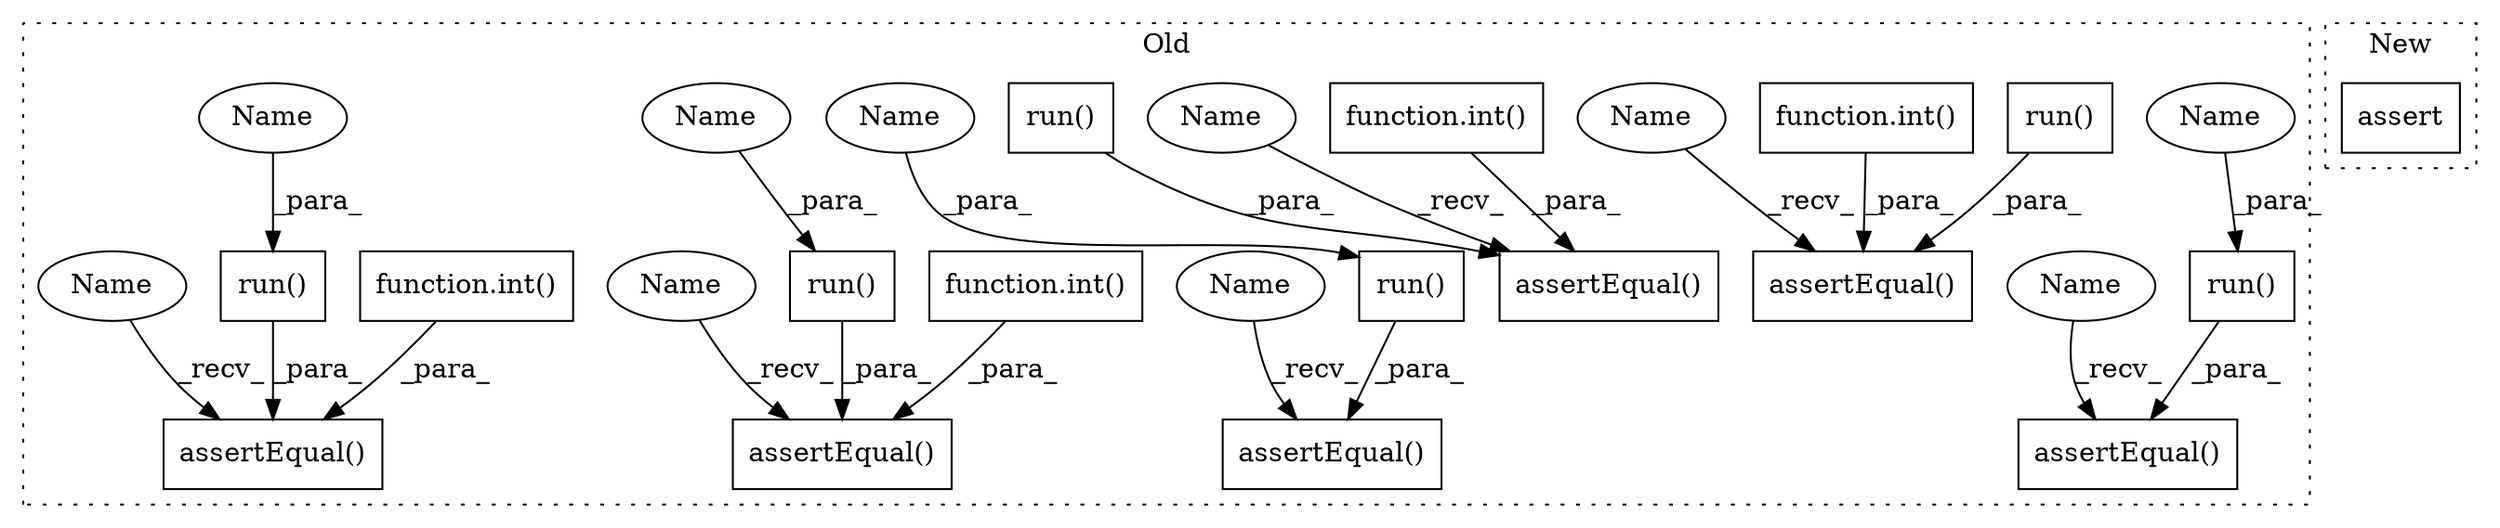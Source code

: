 digraph G {
subgraph cluster0 {
1 [label="run()" a="75" s="20177,20207" l="16,1" shape="box"];
3 [label="assertEqual()" a="75" s="20160,20253" l="17,1" shape="box"];
4 [label="function.int()" a="75" s="20210,20252" l="4,1" shape="box"];
5 [label="assertEqual()" a="75" s="21108,21248" l="17,1" shape="box"];
6 [label="run()" a="75" s="21125,21155" l="16,1" shape="box"];
7 [label="function.int()" a="75" s="21191,21247" l="4,1" shape="box"];
8 [label="assertEqual()" a="75" s="21266,21325" l="17,1" shape="box"];
9 [label="run()" a="75" s="21283,21318" l="16,1" shape="box"];
10 [label="assertEqual()" a="75" s="21362,21488" l="17,1" shape="box"];
11 [label="run()" a="75" s="21379,21409" l="16,1" shape="box"];
12 [label="function.int()" a="75" s="21445,21487" l="4,1" shape="box"];
13 [label="run()" a="75" s="20048,20078" l="16,1" shape="box"];
14 [label="assertEqual()" a="75" s="21506,21566" l="17,1" shape="box"];
15 [label="run()" a="75" s="21523,21558" l="16,1" shape="box"];
16 [label="assertEqual()" a="75" s="20031,20124" l="17,1" shape="box"];
17 [label="function.int()" a="75" s="20081,20123" l="4,1" shape="box"];
18 [label="Name" a="87" s="21299" l="19" shape="ellipse"];
19 [label="Name" a="87" s="21539" l="19" shape="ellipse"];
20 [label="Name" a="87" s="20193" l="14" shape="ellipse"];
21 [label="Name" a="87" s="20064" l="14" shape="ellipse"];
22 [label="Name" a="87" s="21506" l="4" shape="ellipse"];
23 [label="Name" a="87" s="20031" l="4" shape="ellipse"];
24 [label="Name" a="87" s="21266" l="4" shape="ellipse"];
25 [label="Name" a="87" s="21108" l="4" shape="ellipse"];
26 [label="Name" a="87" s="21362" l="4" shape="ellipse"];
27 [label="Name" a="87" s="20160" l="4" shape="ellipse"];
label = "Old";
style="dotted";
}
subgraph cluster1 {
2 [label="assert" a="65" s="20040" l="7" shape="box"];
label = "New";
style="dotted";
}
1 -> 3 [label="_para_"];
4 -> 3 [label="_para_"];
6 -> 5 [label="_para_"];
7 -> 5 [label="_para_"];
9 -> 8 [label="_para_"];
11 -> 10 [label="_para_"];
12 -> 10 [label="_para_"];
13 -> 16 [label="_para_"];
15 -> 14 [label="_para_"];
17 -> 16 [label="_para_"];
18 -> 9 [label="_para_"];
19 -> 15 [label="_para_"];
20 -> 1 [label="_para_"];
21 -> 13 [label="_para_"];
22 -> 14 [label="_recv_"];
23 -> 16 [label="_recv_"];
24 -> 8 [label="_recv_"];
25 -> 5 [label="_recv_"];
26 -> 10 [label="_recv_"];
27 -> 3 [label="_recv_"];
}